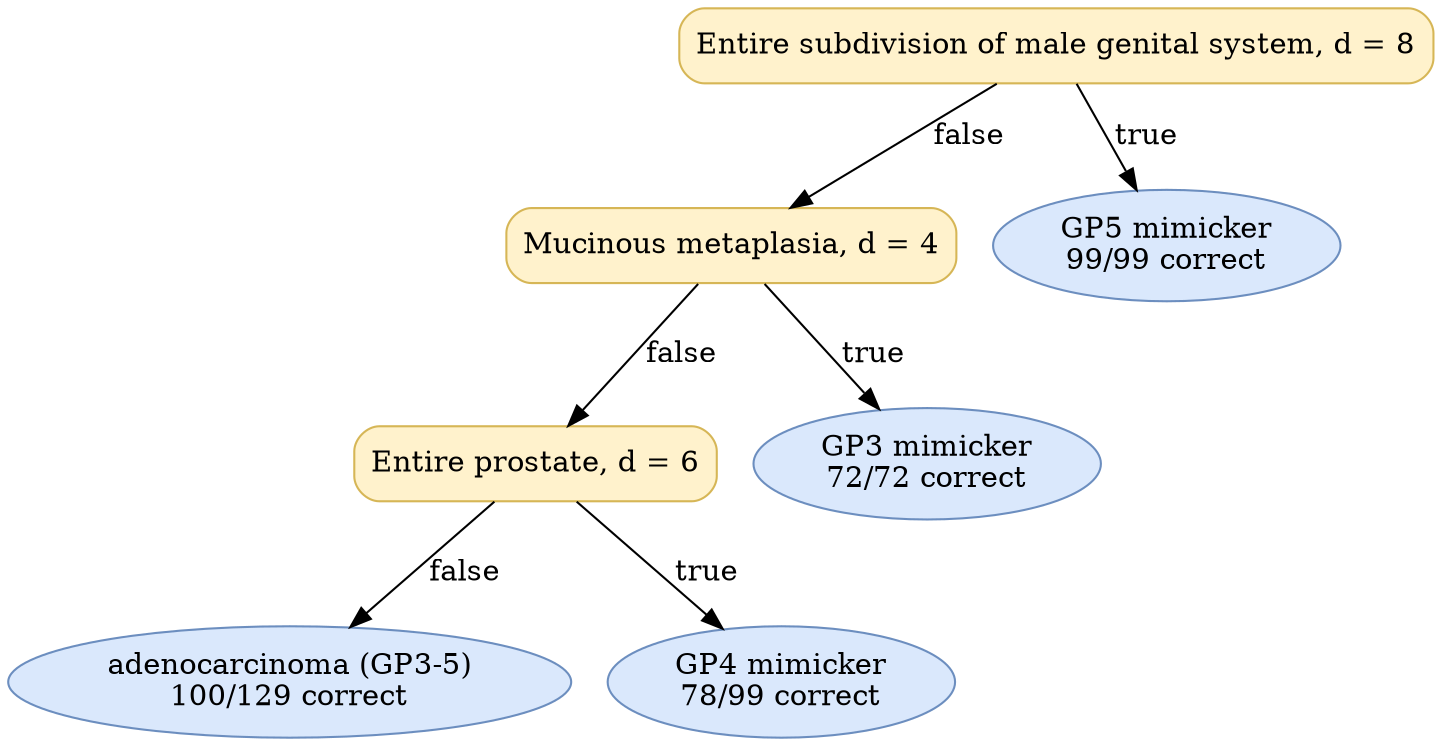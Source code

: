 digraph "DT" {
fontname="Times-Roman";
label="";
node [fontname="Times-Roman"];
Node1 [color="#D6B656", fillcolor="#FFF2CC", label="Entire subdivision of male genital system, d = 8", shape="box", style="rounded,filled"];
Node2 [color="#D6B656", fillcolor="#FFF2CC", label="Mucinous metaplasia, d = 4", shape="box", style="rounded,filled"];
Node3 [color="#D6B656", fillcolor="#FFF2CC", label="Entire prostate, d = 6", shape="box", style="rounded,filled"];
Node4 [color="#6C8EBF", fillcolor="#DAE8FC", label=<adenocarcinoma (GP3-5)<br/>100/129 correct>, shape="ellipse", style="rounded,filled"];
Node5 [color="#6C8EBF", fillcolor="#DAE8FC", label=<GP4 mimicker<br/>78/99 correct>, shape="ellipse", style="rounded,filled"];
Node6 [color="#6C8EBF", fillcolor="#DAE8FC", label=<GP3 mimicker<br/>72/72 correct>, shape="ellipse", style="rounded,filled"];
Node7 [color="#6C8EBF", fillcolor="#DAE8FC", label=<GP5 mimicker<br/>99/99 correct>, shape="ellipse", style="rounded,filled"];
Node1 -> Node2  [key=0, label="false"];
Node1 -> Node7  [key=0, label="true"];
Node2 -> Node3  [key=0, label="false"];
Node2 -> Node6  [key=0, label="true"];
Node3 -> Node4  [key=0, label="false"];
Node3 -> Node5  [key=0, label="true"];
}
